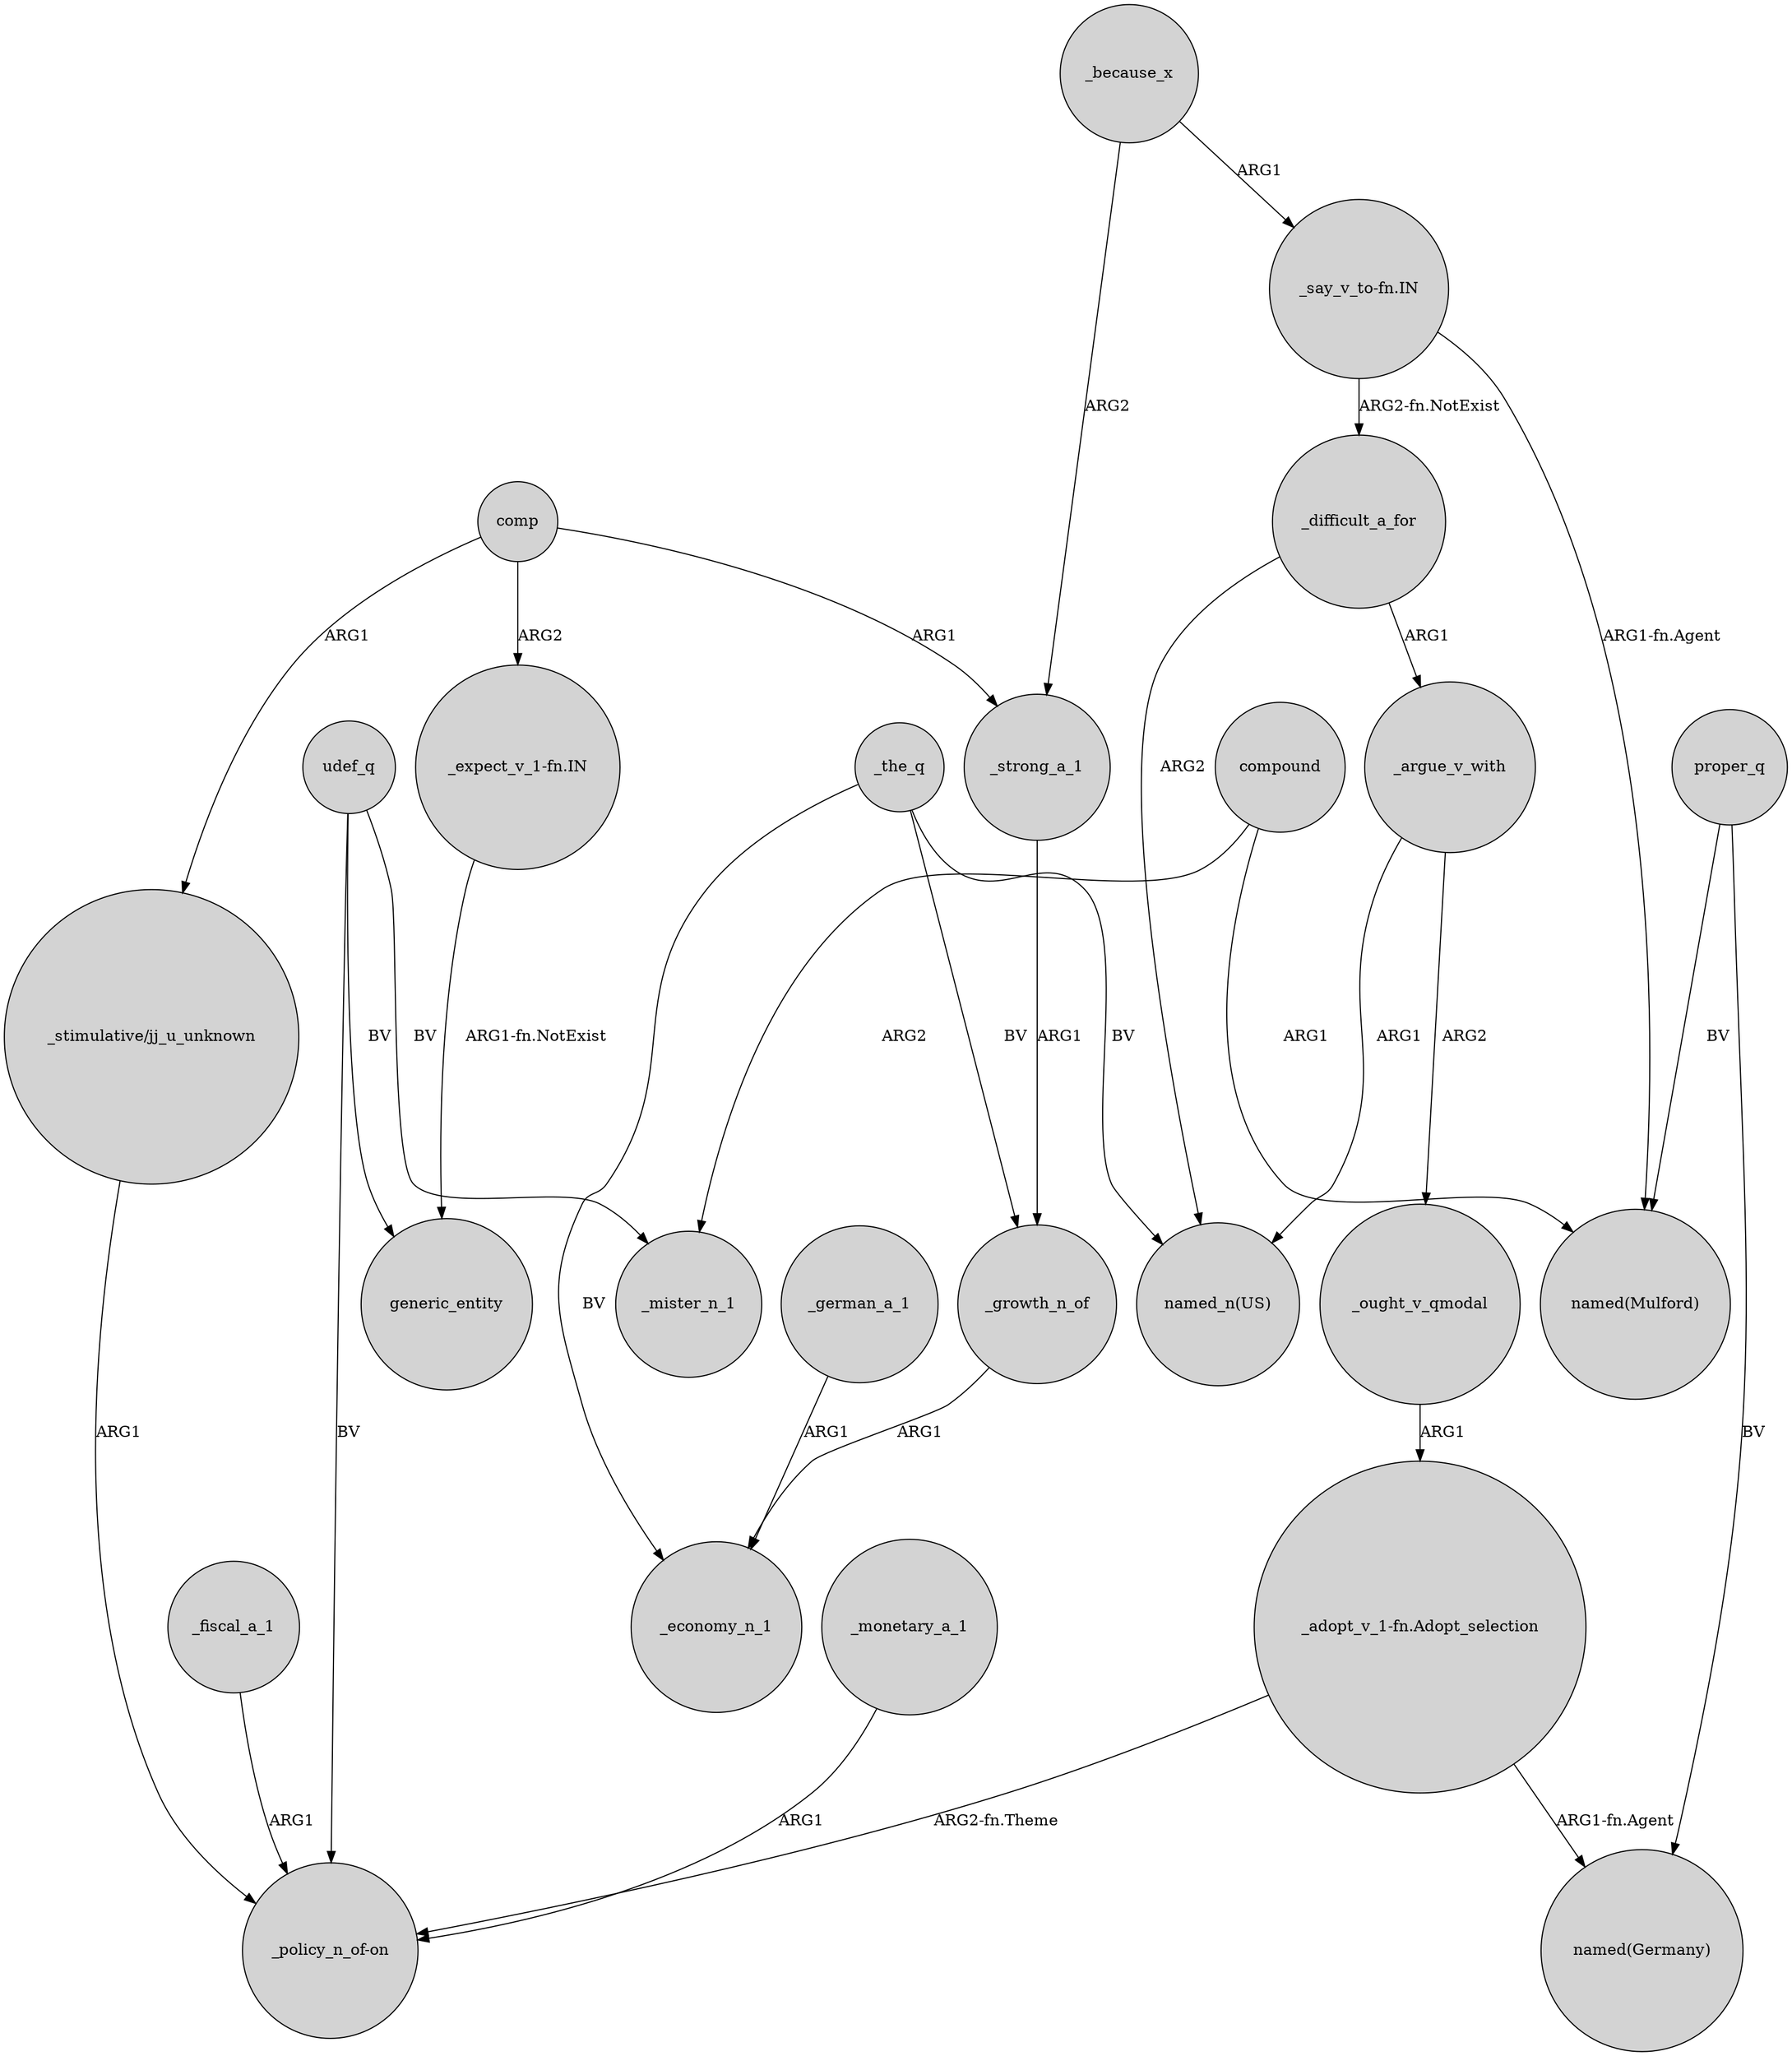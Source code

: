 digraph {
	node [shape=circle style=filled]
	_fiscal_a_1 -> "_policy_n_of-on" [label=ARG1]
	_difficult_a_for -> _argue_v_with [label=ARG1]
	udef_q -> generic_entity [label=BV]
	proper_q -> "named(Germany)" [label=BV]
	comp -> "_expect_v_1-fn.IN" [label=ARG2]
	_because_x -> _strong_a_1 [label=ARG2]
	_argue_v_with -> _ought_v_qmodal [label=ARG2]
	"_expect_v_1-fn.IN" -> generic_entity [label="ARG1-fn.NotExist"]
	compound -> _mister_n_1 [label=ARG2]
	_the_q -> _economy_n_1 [label=BV]
	udef_q -> _mister_n_1 [label=BV]
	"_adopt_v_1-fn.Adopt_selection" -> "_policy_n_of-on" [label="ARG2-fn.Theme"]
	udef_q -> "_policy_n_of-on" [label=BV]
	_growth_n_of -> _economy_n_1 [label=ARG1]
	_difficult_a_for -> "named_n(US)" [label=ARG2]
	_the_q -> "named_n(US)" [label=BV]
	_strong_a_1 -> _growth_n_of [label=ARG1]
	comp -> "_stimulative/jj_u_unknown" [label=ARG1]
	comp -> _strong_a_1 [label=ARG1]
	"_adopt_v_1-fn.Adopt_selection" -> "named(Germany)" [label="ARG1-fn.Agent"]
	_argue_v_with -> "named_n(US)" [label=ARG1]
	proper_q -> "named(Mulford)" [label=BV]
	compound -> "named(Mulford)" [label=ARG1]
	_german_a_1 -> _economy_n_1 [label=ARG1]
	_monetary_a_1 -> "_policy_n_of-on" [label=ARG1]
	_the_q -> _growth_n_of [label=BV]
	"_stimulative/jj_u_unknown" -> "_policy_n_of-on" [label=ARG1]
	_because_x -> "_say_v_to-fn.IN" [label=ARG1]
	"_say_v_to-fn.IN" -> "named(Mulford)" [label="ARG1-fn.Agent"]
	_ought_v_qmodal -> "_adopt_v_1-fn.Adopt_selection" [label=ARG1]
	"_say_v_to-fn.IN" -> _difficult_a_for [label="ARG2-fn.NotExist"]
}
